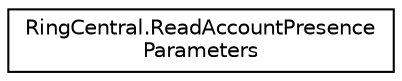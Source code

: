 digraph "Graphical Class Hierarchy"
{
 // LATEX_PDF_SIZE
  edge [fontname="Helvetica",fontsize="10",labelfontname="Helvetica",labelfontsize="10"];
  node [fontname="Helvetica",fontsize="10",shape=record];
  rankdir="LR";
  Node0 [label="RingCentral.ReadAccountPresence\lParameters",height=0.2,width=0.4,color="black", fillcolor="white", style="filled",URL="$classRingCentral_1_1ReadAccountPresenceParameters.html",tooltip="Query parameters for operation readAccountPresence"];
}
